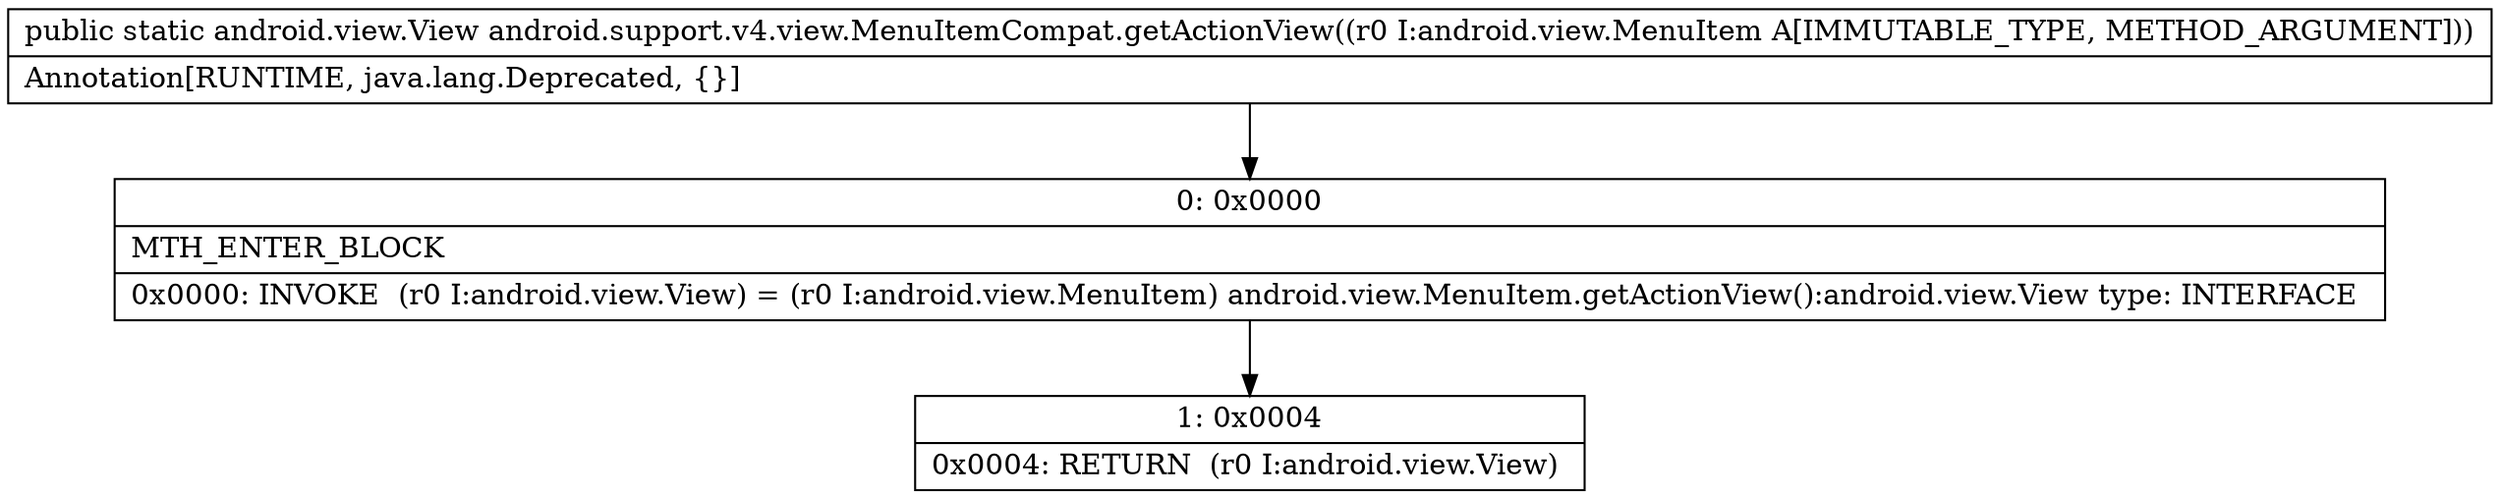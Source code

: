 digraph "CFG forandroid.support.v4.view.MenuItemCompat.getActionView(Landroid\/view\/MenuItem;)Landroid\/view\/View;" {
Node_0 [shape=record,label="{0\:\ 0x0000|MTH_ENTER_BLOCK\l|0x0000: INVOKE  (r0 I:android.view.View) = (r0 I:android.view.MenuItem) android.view.MenuItem.getActionView():android.view.View type: INTERFACE \l}"];
Node_1 [shape=record,label="{1\:\ 0x0004|0x0004: RETURN  (r0 I:android.view.View) \l}"];
MethodNode[shape=record,label="{public static android.view.View android.support.v4.view.MenuItemCompat.getActionView((r0 I:android.view.MenuItem A[IMMUTABLE_TYPE, METHOD_ARGUMENT]))  | Annotation[RUNTIME, java.lang.Deprecated, \{\}]\l}"];
MethodNode -> Node_0;
Node_0 -> Node_1;
}

